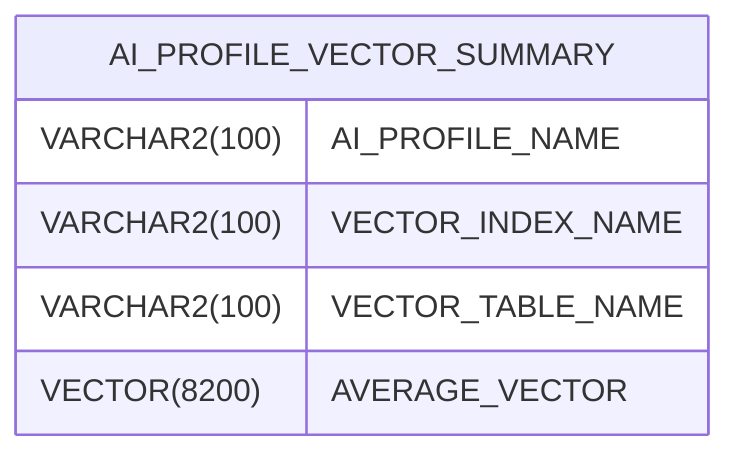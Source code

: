 erDiagram
    AI_PROFILE_VECTOR_SUMMARY {
        VARCHAR2(100) AI_PROFILE_NAME 
        VARCHAR2(100) VECTOR_INDEX_NAME 
        VARCHAR2(100) VECTOR_TABLE_NAME 
        VECTOR(8200) AVERAGE_VECTOR 
    }